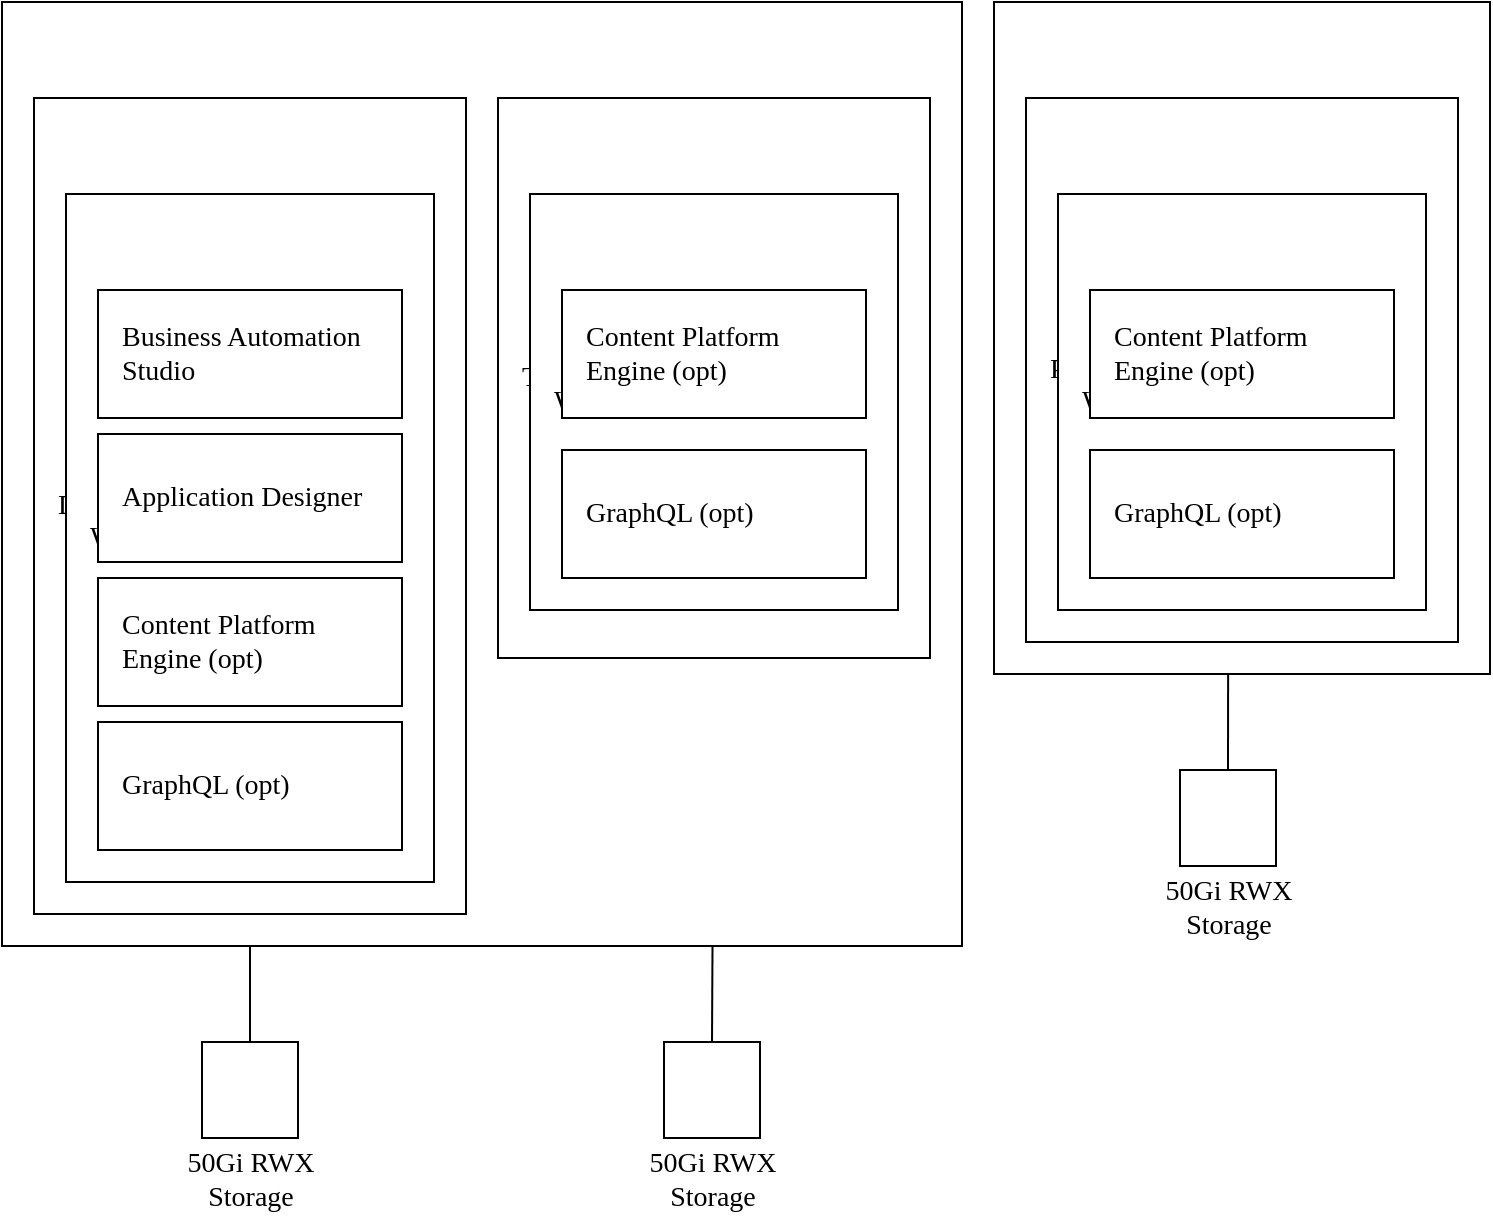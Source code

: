 ﻿<mxGraphModel dx="1116" dy="579" grid="1" gridSize="8" guides="1" tooltips="1" connect="1" arrows="1" fold="1" page="1" pageScale="1" pageWidth="1169" pageHeight="827" background="#ffffff"><root><MiscDiagram modelType="MiscDiagram" lastModifiedUserId="dbush@ibm.com" description="" lastModified="2022-01-25T15:56:31Z" _id="miscdiagram_r1imkmoEt" label="Business Automation Application on OCP" id="0"><mxCell/></MiscDiagram><mxCell id="1" parent="0"/><UserObject placeholders="1" label="50Gi RWX Storage" Icon-Name="block-storage--alt" id="miscdiagram_r1imkmoEt_23dyQyOwTDYJ"><mxCell style="shape=mxgraph.ibm2mondrian.base;shapeType=ln;shapeLayout=collapsed;colorFamily=cyan;colorBackground=noColor:noColor;html=1;whiteSpace=wrap;metaEdit=1;strokeWidth=1;collapsible=0;recursiveResize=0;expand=0;fontFamily=IBM Plex Sans;fontColor=#000000;fontSize=14;image=;verticalAlign=top;align=center;spacing=0;spacingLeft=0;spacingRight=0;spacingTop=0;spacingBottom=0;verticalLabelPosition=bottom;labelPosition=center;positionText=bottom;container=1;labelWidth=71;" vertex="1" parent="1"><mxGeometry x="116" y="536" width="48" height="48" as="geometry"/></mxCell></UserObject><UserObject placeholders="1" label="50Gi RWX Storage" Icon-Name="block-storage--alt" _id="userobject_3apZxnrHYxw" id="miscdiagram_r1imkmoEt_33dyQyOw29fP"><mxCell style="shape=mxgraph.ibm2mondrian.base;shapeType=ln;shapeLayout=collapsed;colorFamily=cyan;colorBackground=noColor:noColor;html=1;whiteSpace=wrap;metaEdit=1;strokeWidth=1;collapsible=0;recursiveResize=0;expand=0;fontFamily=IBM Plex Sans;fontColor=#000000;fontSize=14;image=;verticalAlign=top;align=center;spacing=0;spacingLeft=0;spacingRight=0;spacingTop=0;spacingBottom=0;verticalLabelPosition=bottom;labelPosition=center;positionText=bottom;container=1;labelWidth=71;" vertex="1" parent="1"><mxGeometry x="347" y="536" width="48" height="48" as="geometry"/></mxCell></UserObject><UserObject placeholders="1" label="50Gi RWX Storage" Icon-Name="block-storage--alt" _id="userobject_3apZyOF63hu" id="miscdiagram_r1imkmoEt_43dyQyOw5A8e"><mxCell style="shape=mxgraph.ibm2mondrian.base;shapeType=ln;shapeLayout=collapsed;colorFamily=cyan;colorBackground=noColor:noColor;html=1;whiteSpace=wrap;metaEdit=1;strokeWidth=1;collapsible=0;recursiveResize=0;expand=0;fontFamily=IBM Plex Sans;fontColor=#000000;fontSize=14;image=;verticalAlign=top;align=center;spacing=0;spacingLeft=0;spacingRight=0;spacingTop=0;spacingBottom=0;verticalLabelPosition=bottom;labelPosition=center;positionText=bottom;container=1;labelWidth=71;" vertex="1" parent="1"><mxGeometry x="605" y="400" width="48" height="48" as="geometry"/></mxCell></UserObject><mxCell id="miscdiagram_r1imkmoEt_53dyQyOwWWnV" style="edgeStyle=orthogonalEdgeStyle;rounded=1;orthogonalLoop=1;jettySize=auto;html=1;jumpStyle=arc;jumpSize=8;entryX=0.5;entryY=1;entryDx=0;entryDy=0;entryPerimeter=0;" edge="1" parent="1" source="miscdiagram_r1imkmoEt_23dyQyOwTDYJ" target="miscdiagram_r1imkmoEt_93dyQyOwv0ww"><mxGeometry relative="1" as="geometry"/></mxCell><mxCell id="miscdiagram_r1imkmoEt_63dyQyOw6UXJ" style="edgeStyle=orthogonalEdgeStyle;rounded=1;orthogonalLoop=1;jettySize=auto;html=1;jumpStyle=arc;jumpSize=8;entryX=0.5;entryY=1;entryDx=0;entryDy=0;entryPerimeter=0;" edge="1" parent="1" source="miscdiagram_r1imkmoEt_33dyQyOw29fP" target="miscdiagram_r1imkmoEt_153dyQyOwVxo5"><mxGeometry relative="1" as="geometry"/></mxCell><mxCell id="miscdiagram_r1imkmoEt_73dyQyOwRqg9" style="edgeStyle=orthogonalEdgeStyle;rounded=1;orthogonalLoop=1;jettySize=auto;html=1;jumpStyle=arc;jumpSize=8;entryX=0.468;entryY=1.011;entryDx=0;entryDy=0;entryPerimeter=0;" edge="1" parent="1" source="miscdiagram_r1imkmoEt_43dyQyOw5A8e" target="miscdiagram_r1imkmoEt_203dyQyOw3DO9"><mxGeometry relative="1" as="geometry"/></mxCell><UserObject placeholders="1" label="&lt;span style=&quot;font-family: &amp;#34;ibm plex sans&amp;#34;&quot;&gt;OpenShift 4.7-4.8 Non-Prod Cluster&lt;/span&gt;" Icon-Name="logo--openshift" id="miscdiagram_r1imkmoEt_83dyQyOwpKXb"><mxCell style="shape=mxgraph.ibm2mondrian.base;shapeType=pg;shapeLayout=expanded;colorFamily=green;colorBackground=noColor:noColor;strokeWidth=1;html=1;whiteSpace=wrap;metaEdit=1;collapsible=0;recursiveResize=0;expand=0;fontFamily=IBM Plex Sans SmBld;fontColor=#000000;fontSize=14;image=;verticalAlign=middle;align=left;spacing=0;spacingLeft=16;spacingRight=16;spacingTop=0;spacingBottom=0;container=1" vertex="1" parent="1"><mxGeometry x="16" y="16" width="480" height="472" as="geometry"/></mxCell></UserObject><UserObject placeholders="1" label="Dev Namespace" Icon-Name="border--none" id="miscdiagram_r1imkmoEt_93dyQyOwv0ww"><mxCell style="shape=mxgraph.ibm2mondrian.base;shapeType=lg;shapeLayout=expanded;colorFamily=green;colorBackground=noColor:noColor;html=1;whiteSpace=wrap;metaEdit=1;strokeWidth=1;collapsible=0;recursiveResize=0;expand=0;fontFamily=IBM Plex Sans;fontColor=#000000;fontSize=14;image=;verticalAlign=middle;align=left;spacing=0;spacingLeft=12;spacingRight=16;spacingTop=0;spacingBottom=0;container=1" vertex="1" parent="miscdiagram_r1imkmoEt_83dyQyOwpKXb"><mxGeometry x="16" y="48" width="216" height="408" as="geometry"/></mxCell></UserObject><UserObject placeholders="1" label="Worker Node" Icon-Name="cloud-services" id="miscdiagram_r1imkmoEt_103dyQyOwmWaq"><mxCell style="shape=mxgraph.ibm2mondrian.base;shapeType=lg;shapeLayout=expanded;colorFamily=blue;colorBackground=noColor:noColor;html=1;whiteSpace=wrap;metaEdit=1;strokeWidth=1;collapsible=0;recursiveResize=0;expand=0;fontFamily=IBM Plex Sans;fontColor=#000000;fontSize=14;image=;verticalAlign=middle;align=left;spacing=0;spacingLeft=12;spacingRight=16;spacingTop=0;spacingBottom=0;container=1" vertex="1" parent="miscdiagram_r1imkmoEt_93dyQyOwv0ww"><mxGeometry x="16" y="48" width="184" height="344" as="geometry"/></mxCell></UserObject><UserObject placeholders="1" label="Application Designer" Icon-Name="cube" id="miscdiagram_r1imkmoEt_113dyQyOwEog4"><mxCell style="shape=mxgraph.ibm2mondrian.base;shapeType=lg;shapeLayout=expanded;colorFamily=green;colorBackground=noColor:noColor;html=1;whiteSpace=wrap;metaEdit=1;strokeWidth=1;collapsible=0;recursiveResize=0;expand=0;fontFamily=IBM Plex Sans;fontColor=#000000;fontSize=14;image=;verticalAlign=middle;align=left;spacing=0;spacingLeft=12;spacingRight=16;spacingTop=0;spacingBottom=0;container=1" vertex="1" parent="miscdiagram_r1imkmoEt_103dyQyOwmWaq"><mxGeometry x="16" y="120" width="152" height="64" as="geometry"/></mxCell></UserObject><UserObject placeholders="1" label="Content Platform Engine (opt)" Icon-Name="cube" _id="userobject_32Uk57xUjQN" id="miscdiagram_r1imkmoEt_123dyQyOw8Fbm"><mxCell style="shape=mxgraph.ibm2mondrian.base;shapeType=lg;shapeLayout=expanded;colorFamily=green;colorBackground=noColor:noColor;html=1;whiteSpace=wrap;metaEdit=1;strokeWidth=1;collapsible=0;recursiveResize=0;expand=0;fontFamily=IBM Plex Sans;fontColor=#000000;fontSize=14;image=;verticalAlign=middle;align=left;spacing=0;spacingLeft=12;spacingRight=16;spacingTop=0;spacingBottom=0;container=1" vertex="1" parent="miscdiagram_r1imkmoEt_103dyQyOwmWaq"><mxGeometry x="16" y="192" width="152" height="64" as="geometry"/></mxCell></UserObject><UserObject placeholders="1" label="Business Automation Studio" Icon-Name="cube" _id="userobject_332VFZwwt8S" id="miscdiagram_r1imkmoEt_133dyQyOwLWKH"><mxCell style="shape=mxgraph.ibm2mondrian.base;shapeType=lg;shapeLayout=expanded;colorFamily=green;colorBackground=noColor:noColor;html=1;whiteSpace=wrap;metaEdit=1;strokeWidth=1;collapsible=0;recursiveResize=0;expand=0;fontFamily=IBM Plex Sans;fontColor=#000000;fontSize=14;image=;verticalAlign=middle;align=left;spacing=0;spacingLeft=12;spacingRight=16;spacingTop=0;spacingBottom=0;container=1" vertex="1" parent="miscdiagram_r1imkmoEt_103dyQyOwmWaq"><mxGeometry x="16" y="48" width="152" height="64" as="geometry"/></mxCell></UserObject><UserObject placeholders="1" label="GraphQL (opt)" Icon-Name="cube" _id="userobject_3apX0WuCkey" id="miscdiagram_r1imkmoEt_143dyQyOw7O6P"><mxCell style="shape=mxgraph.ibm2mondrian.base;shapeType=lg;shapeLayout=expanded;colorFamily=green;colorBackground=noColor:noColor;html=1;whiteSpace=wrap;metaEdit=1;strokeWidth=1;collapsible=0;recursiveResize=0;expand=0;fontFamily=IBM Plex Sans;fontColor=#000000;fontSize=14;image=;verticalAlign=middle;align=left;spacing=0;spacingLeft=12;spacingRight=16;spacingTop=0;spacingBottom=0;container=1" vertex="1" parent="miscdiagram_r1imkmoEt_103dyQyOwmWaq"><mxGeometry x="16" y="264" width="152" height="64" as="geometry"/></mxCell></UserObject><UserObject placeholders="1" label="Test/QA/StageNamespace" Icon-Name="border--none" _id="userobject_3apXua4F15U" id="miscdiagram_r1imkmoEt_153dyQyOwVxo5"><mxCell style="shape=mxgraph.ibm2mondrian.base;shapeType=lg;shapeLayout=expanded;colorFamily=green;colorBackground=noColor:noColor;html=1;whiteSpace=wrap;metaEdit=1;strokeWidth=1;collapsible=0;recursiveResize=0;expand=0;fontFamily=IBM Plex Sans;fontColor=#000000;fontSize=14;image=;verticalAlign=middle;align=left;spacing=0;spacingLeft=12;spacingRight=16;spacingTop=0;spacingBottom=0;container=1" vertex="1" parent="miscdiagram_r1imkmoEt_83dyQyOwpKXb"><mxGeometry x="248" y="48" width="216" height="280" as="geometry"/></mxCell></UserObject><UserObject placeholders="1" label="Worker Node" Icon-Name="cloud-services" _id="userobject_3apXua4WcLp" id="miscdiagram_r1imkmoEt_163dyQyOwWW0N"><mxCell style="shape=mxgraph.ibm2mondrian.base;shapeType=lg;shapeLayout=expanded;colorFamily=blue;colorBackground=noColor:noColor;html=1;whiteSpace=wrap;metaEdit=1;strokeWidth=1;collapsible=0;recursiveResize=0;expand=0;fontFamily=IBM Plex Sans;fontColor=#000000;fontSize=14;image=;verticalAlign=middle;align=left;spacing=0;spacingLeft=12;spacingRight=16;spacingTop=0;spacingBottom=0;container=1" vertex="1" parent="miscdiagram_r1imkmoEt_153dyQyOwVxo5"><mxGeometry x="16" y="48" width="184" height="208" as="geometry"/></mxCell></UserObject><UserObject placeholders="1" label="Content Platform Engine (opt)" Icon-Name="cube" _id="userobject_32Uk57xUjQN" id="miscdiagram_r1imkmoEt_173dyQyOwnJRY"><mxCell style="shape=mxgraph.ibm2mondrian.base;shapeType=lg;shapeLayout=expanded;colorFamily=green;colorBackground=noColor:noColor;html=1;whiteSpace=wrap;metaEdit=1;strokeWidth=1;collapsible=0;recursiveResize=0;expand=0;fontFamily=IBM Plex Sans;fontColor=#000000;fontSize=14;image=;verticalAlign=middle;align=left;spacing=0;spacingLeft=12;spacingRight=16;spacingTop=0;spacingBottom=0;container=1" vertex="1" parent="miscdiagram_r1imkmoEt_163dyQyOwWW0N"><mxGeometry x="16" y="48" width="152" height="64" as="geometry"/></mxCell></UserObject><UserObject placeholders="1" label="GraphQL (opt)" Icon-Name="cube" _id="userobject_3apX0WuCkey" id="miscdiagram_r1imkmoEt_183dyQyOwZVeq"><mxCell style="shape=mxgraph.ibm2mondrian.base;shapeType=lg;shapeLayout=expanded;colorFamily=green;colorBackground=noColor:noColor;html=1;whiteSpace=wrap;metaEdit=1;strokeWidth=1;collapsible=0;recursiveResize=0;expand=0;fontFamily=IBM Plex Sans;fontColor=#000000;fontSize=14;image=;verticalAlign=middle;align=left;spacing=0;spacingLeft=12;spacingRight=16;spacingTop=0;spacingBottom=0;container=1" vertex="1" parent="miscdiagram_r1imkmoEt_163dyQyOwWW0N"><mxGeometry x="16" y="128" width="152" height="64" as="geometry"/></mxCell></UserObject><UserObject placeholders="1" label="&lt;span style=&quot;font-family: &amp;#34;ibm plex sans&amp;#34;&quot;&gt;OpenShift 4.7-4.8 Prod Cluster&lt;/span&gt;" Icon-Name="logo--openshift" id="miscdiagram_r1imkmoEt_193dyQyOwMwuU"><mxCell style="shape=mxgraph.ibm2mondrian.base;shapeType=pg;shapeLayout=expanded;colorFamily=green;colorBackground=noColor:noColor;strokeWidth=1;html=1;whiteSpace=wrap;metaEdit=1;collapsible=0;recursiveResize=0;expand=0;fontFamily=IBM Plex Sans SmBld;fontColor=#000000;fontSize=14;image=;verticalAlign=middle;align=left;spacing=0;spacingLeft=16;spacingRight=16;spacingTop=0;spacingBottom=0;container=1" vertex="1" parent="1"><mxGeometry x="512" y="16" width="248" height="336" as="geometry"/></mxCell></UserObject><UserObject placeholders="1" label="Prod Namespace" Icon-Name="border--none" _id="userobject_3apYZ70ij72" id="miscdiagram_r1imkmoEt_203dyQyOw3DO9"><mxCell style="shape=mxgraph.ibm2mondrian.base;shapeType=lg;shapeLayout=expanded;colorFamily=green;colorBackground=noColor:noColor;html=1;whiteSpace=wrap;metaEdit=1;strokeWidth=1;collapsible=0;recursiveResize=0;expand=0;fontFamily=IBM Plex Sans;fontColor=#000000;fontSize=14;image=;verticalAlign=middle;align=left;spacing=0;spacingLeft=12;spacingRight=16;spacingTop=0;spacingBottom=0;container=1" vertex="1" parent="miscdiagram_r1imkmoEt_193dyQyOwMwuU"><mxGeometry x="16" y="48" width="216" height="272" as="geometry"/></mxCell></UserObject><UserObject placeholders="1" label="Worker Node" Icon-Name="cloud-services" _id="userobject_3apXua4WcLp" id="miscdiagram_r1imkmoEt_213dyQyOwe6aI"><mxCell style="shape=mxgraph.ibm2mondrian.base;shapeType=lg;shapeLayout=expanded;colorFamily=blue;colorBackground=noColor:noColor;html=1;whiteSpace=wrap;metaEdit=1;strokeWidth=1;collapsible=0;recursiveResize=0;expand=0;fontFamily=IBM Plex Sans;fontColor=#000000;fontSize=14;image=;verticalAlign=middle;align=left;spacing=0;spacingLeft=12;spacingRight=16;spacingTop=0;spacingBottom=0;container=1" vertex="1" parent="miscdiagram_r1imkmoEt_203dyQyOw3DO9"><mxGeometry x="16" y="48" width="184" height="208" as="geometry"/></mxCell></UserObject><UserObject placeholders="1" label="Content Platform Engine (opt)" Icon-Name="cube" _id="userobject_32Uk57xUjQN" id="miscdiagram_r1imkmoEt_223dyQyOwZZRC"><mxCell style="shape=mxgraph.ibm2mondrian.base;shapeType=lg;shapeLayout=expanded;colorFamily=green;colorBackground=noColor:noColor;html=1;whiteSpace=wrap;metaEdit=1;strokeWidth=1;collapsible=0;recursiveResize=0;expand=0;fontFamily=IBM Plex Sans;fontColor=#000000;fontSize=14;image=;verticalAlign=middle;align=left;spacing=0;spacingLeft=12;spacingRight=16;spacingTop=0;spacingBottom=0;container=1" vertex="1" parent="miscdiagram_r1imkmoEt_213dyQyOwe6aI"><mxGeometry x="16" y="48" width="152" height="64" as="geometry"/></mxCell></UserObject><UserObject placeholders="1" label="GraphQL (opt)" Icon-Name="cube" _id="userobject_3apX0WuCkey" id="miscdiagram_r1imkmoEt_233dyQyOwt6qD"><mxCell style="shape=mxgraph.ibm2mondrian.base;shapeType=lg;shapeLayout=expanded;colorFamily=green;colorBackground=noColor:noColor;html=1;whiteSpace=wrap;metaEdit=1;strokeWidth=1;collapsible=0;recursiveResize=0;expand=0;fontFamily=IBM Plex Sans;fontColor=#000000;fontSize=14;image=;verticalAlign=middle;align=left;spacing=0;spacingLeft=12;spacingRight=16;spacingTop=0;spacingBottom=0;container=1" vertex="1" parent="miscdiagram_r1imkmoEt_213dyQyOwe6aI"><mxGeometry x="16" y="128" width="152" height="64" as="geometry"/></mxCell></UserObject></root></mxGraphModel>
